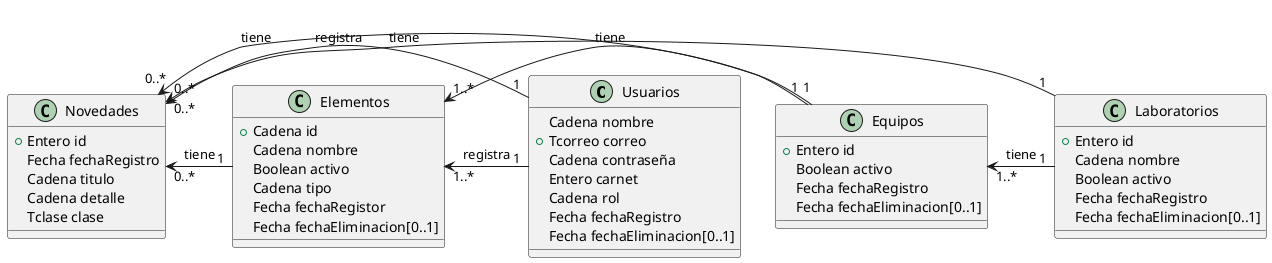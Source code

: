 @startuml
class Usuarios{
	Cadena nombre
	+ Tcorreo correo
	Cadena contraseña
	Entero carnet
	Cadena rol
	Fecha fechaRegistro
	Fecha fechaEliminacion[0..1]
}

class Laboratorios{
	+ Entero id
	Cadena nombre
	Boolean activo
	Fecha fechaRegistro
	Fecha fechaEliminacion[0..1]
}

class Equipos{
	+ Entero id
	Boolean activo
	Fecha fechaRegistro
	Fecha fechaEliminacion[0..1]
}


class Elementos{
	+ Cadena id
	Cadena nombre
	Boolean activo
	Cadena tipo
	Fecha fechaRegistor
	Fecha fechaEliminacion[0..1]
}

class Novedades{
    + Entero id
    Fecha fechaRegistro
    Cadena titulo
    Cadena detalle
    Tclase clase
}


Elementos "1..*" <- "1" Equipos : tiene
Equipos "1..*" <- "1" Laboratorios : tiene
Elementos "1..*" <- "1" Usuarios : registra
Novedades "0..*" <- "1" Usuarios : registra
Novedades "0..*" <- "1" Elementos : tiene
Novedades "0..*" <- "1" Equipos : tiene
Novedades "0..*" <- "1" Laboratorios : tiene
@enduml
